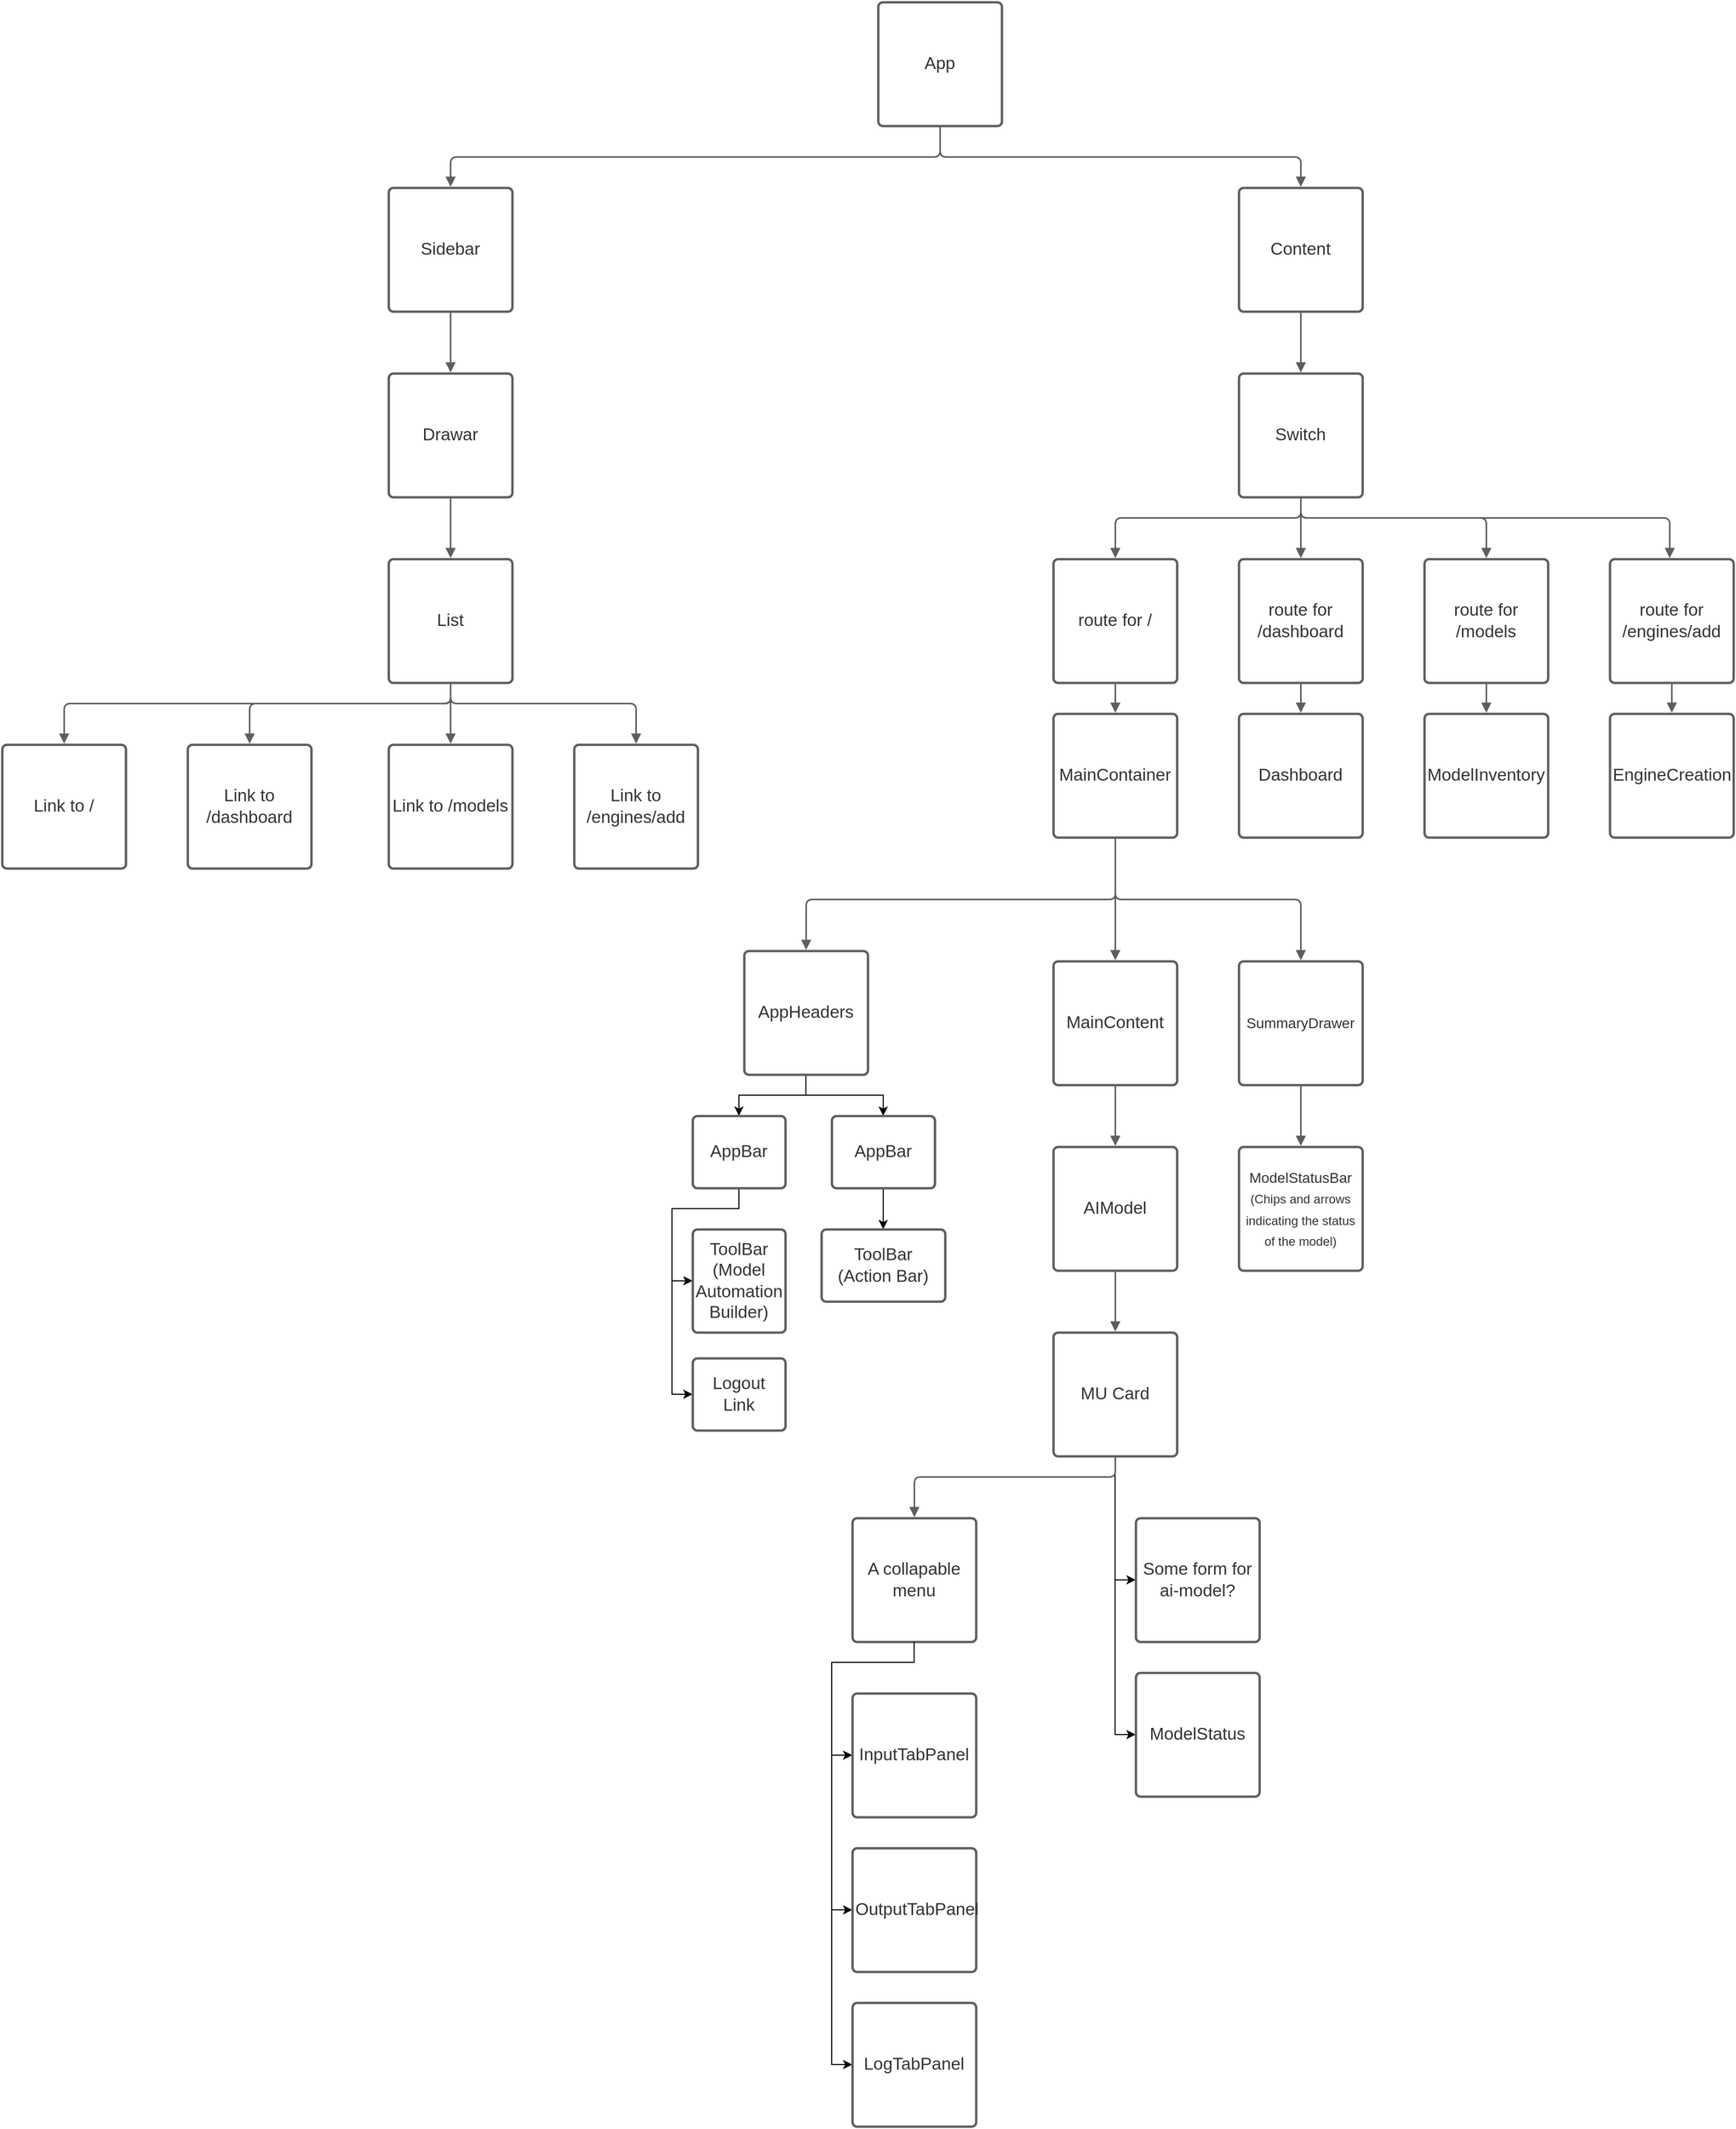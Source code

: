 <mxfile version="14.7.6" type="github">
  <diagram id="C5RBs43oDa-KdzZeNtuy" name="Page-1">
    <mxGraphModel dx="1773" dy="2547" grid="1" gridSize="10" guides="1" tooltips="1" connect="1" arrows="1" fold="1" page="1" pageScale="1" pageWidth="827" pageHeight="1169" math="0" shadow="0">
      <root>
        <mxCell id="WIyWlLk6GJQsqaUBKTNV-0" />
        <mxCell id="WIyWlLk6GJQsqaUBKTNV-1" parent="WIyWlLk6GJQsqaUBKTNV-0" />
        <UserObject label="App" lucidchartObjectId="P4iKtCrL6bCH" id="8AstJSf98l-Lvg0xz_Tk-3">
          <mxCell style="html=1;overflow=block;blockSpacing=1;whiteSpace=wrap;;whiteSpace=wrap;fontSize=16.7;fontColor=#333333;spacing=3.8;strokeColor=#5e5e5e;strokeOpacity=100;rounded=1;absoluteArcSize=1;arcSize=9;strokeWidth=2.3;" vertex="1" parent="WIyWlLk6GJQsqaUBKTNV-1">
            <mxGeometry x="130" width="120" height="120" as="geometry" />
          </mxCell>
        </UserObject>
        <UserObject label="Sidebar" lucidchartObjectId="b6iKCYX1HPZY" id="8AstJSf98l-Lvg0xz_Tk-4">
          <mxCell style="html=1;overflow=block;blockSpacing=1;whiteSpace=wrap;;whiteSpace=wrap;fontSize=16.7;fontColor=#333333;spacing=3.8;strokeColor=#5e5e5e;strokeOpacity=100;rounded=1;absoluteArcSize=1;arcSize=9;strokeWidth=2.3;" vertex="1" parent="WIyWlLk6GJQsqaUBKTNV-1">
            <mxGeometry x="-345" y="180" width="120" height="120" as="geometry" />
          </mxCell>
        </UserObject>
        <UserObject label="Content" lucidchartObjectId="t6iKX.YAbjIy" id="8AstJSf98l-Lvg0xz_Tk-5">
          <mxCell style="html=1;overflow=block;blockSpacing=1;whiteSpace=wrap;;whiteSpace=wrap;fontSize=16.7;fontColor=#333333;spacing=3.8;strokeColor=#5e5e5e;strokeOpacity=100;rounded=1;absoluteArcSize=1;arcSize=9;strokeWidth=2.3;" vertex="1" parent="WIyWlLk6GJQsqaUBKTNV-1">
            <mxGeometry x="480" y="180" width="120" height="120" as="geometry" />
          </mxCell>
        </UserObject>
        <UserObject label="Switch" lucidchartObjectId="A6iKLT1zX.qZ" id="8AstJSf98l-Lvg0xz_Tk-6">
          <mxCell style="html=1;overflow=block;blockSpacing=1;whiteSpace=wrap;;whiteSpace=wrap;fontSize=16.7;fontColor=#333333;spacing=3.8;strokeColor=#5e5e5e;strokeOpacity=100;rounded=1;absoluteArcSize=1;arcSize=9;strokeWidth=2.3;" vertex="1" parent="WIyWlLk6GJQsqaUBKTNV-1">
            <mxGeometry x="480" y="360" width="120" height="120" as="geometry" />
          </mxCell>
        </UserObject>
        <UserObject label="route for /" lucidchartObjectId="_6iKw6057EkP" id="8AstJSf98l-Lvg0xz_Tk-7">
          <mxCell style="html=1;overflow=block;blockSpacing=1;whiteSpace=wrap;;whiteSpace=wrap;fontSize=16.7;fontColor=#333333;spacing=3.8;strokeColor=#5e5e5e;strokeOpacity=100;rounded=1;absoluteArcSize=1;arcSize=9;strokeWidth=2.3;" vertex="1" parent="WIyWlLk6GJQsqaUBKTNV-1">
            <mxGeometry x="300" y="540" width="120" height="120" as="geometry" />
          </mxCell>
        </UserObject>
        <UserObject label="route for /dashboard" lucidchartObjectId="u7iKh~VntWBn" id="8AstJSf98l-Lvg0xz_Tk-8">
          <mxCell style="html=1;overflow=block;blockSpacing=1;whiteSpace=wrap;;whiteSpace=wrap;fontSize=16.7;fontColor=#333333;spacing=3.8;strokeColor=#5e5e5e;strokeOpacity=100;rounded=1;absoluteArcSize=1;arcSize=9;strokeWidth=2.3;" vertex="1" parent="WIyWlLk6GJQsqaUBKTNV-1">
            <mxGeometry x="480" y="540" width="120" height="120" as="geometry" />
          </mxCell>
        </UserObject>
        <UserObject label="route for /models" lucidchartObjectId="F7iKGO5JM64S" id="8AstJSf98l-Lvg0xz_Tk-9">
          <mxCell style="html=1;overflow=block;blockSpacing=1;whiteSpace=wrap;;whiteSpace=wrap;fontSize=16.7;fontColor=#333333;spacing=3.8;strokeColor=#5e5e5e;strokeOpacity=100;rounded=1;absoluteArcSize=1;arcSize=9;strokeWidth=2.3;" vertex="1" parent="WIyWlLk6GJQsqaUBKTNV-1">
            <mxGeometry x="660" y="540" width="120" height="120" as="geometry" />
          </mxCell>
        </UserObject>
        <UserObject label="route for /engines/add" lucidchartObjectId="N7iK7jPySz3s" id="8AstJSf98l-Lvg0xz_Tk-10">
          <mxCell style="html=1;overflow=block;blockSpacing=1;whiteSpace=wrap;;whiteSpace=wrap;fontSize=16.7;fontColor=#333333;spacing=3.8;strokeColor=#5e5e5e;strokeOpacity=100;rounded=1;absoluteArcSize=1;arcSize=9;strokeWidth=2.3;" vertex="1" parent="WIyWlLk6GJQsqaUBKTNV-1">
            <mxGeometry x="840" y="540" width="120" height="120" as="geometry" />
          </mxCell>
        </UserObject>
        <UserObject label="" lucidchartObjectId="M8iK25Y7~PDZ" id="8AstJSf98l-Lvg0xz_Tk-11">
          <mxCell style="html=1;jettySize=18;whiteSpace=wrap;fontSize=13;strokeColor=#5E5E5E;strokeWidth=1.5;rounded=1;arcSize=12;edgeStyle=orthogonalEdgeStyle;startArrow=none;;endArrow=block;endFill=1;;exitX=0.5;exitY=1;entryX=0.5;entryY=-0.009;entryPerimeter=0;exitDx=0;exitDy=0;" edge="1" parent="WIyWlLk6GJQsqaUBKTNV-1" source="8AstJSf98l-Lvg0xz_Tk-3" target="8AstJSf98l-Lvg0xz_Tk-4">
            <mxGeometry width="100" height="100" relative="1" as="geometry">
              <Array as="points">
                <mxPoint x="190" y="150" />
                <mxPoint x="-285" y="150" />
              </Array>
            </mxGeometry>
          </mxCell>
        </UserObject>
        <UserObject label="" lucidchartObjectId="28iKq2KNAdra" id="8AstJSf98l-Lvg0xz_Tk-12">
          <mxCell style="html=1;jettySize=18;whiteSpace=wrap;fontSize=13;strokeColor=#5E5E5E;strokeWidth=1.5;rounded=1;arcSize=12;edgeStyle=orthogonalEdgeStyle;startArrow=none;;endArrow=block;endFill=1;;exitX=0.5;exitY=1;entryX=0.5;entryY=-0.009;entryPerimeter=0;exitDx=0;exitDy=0;" edge="1" parent="WIyWlLk6GJQsqaUBKTNV-1" source="8AstJSf98l-Lvg0xz_Tk-3" target="8AstJSf98l-Lvg0xz_Tk-5">
            <mxGeometry width="100" height="100" relative="1" as="geometry">
              <Array as="points" />
            </mxGeometry>
          </mxCell>
        </UserObject>
        <UserObject label="" lucidchartObjectId=".8iKRRSslSYE" id="8AstJSf98l-Lvg0xz_Tk-13">
          <mxCell style="html=1;jettySize=18;whiteSpace=wrap;fontSize=13;strokeColor=#5E5E5E;strokeWidth=1.5;rounded=1;arcSize=12;edgeStyle=orthogonalEdgeStyle;startArrow=none;;endArrow=block;endFill=1;;exitX=0.5;exitY=1.009;exitPerimeter=0;entryX=0.5;entryY=-0.009;entryPerimeter=0;" edge="1" parent="WIyWlLk6GJQsqaUBKTNV-1" source="8AstJSf98l-Lvg0xz_Tk-5" target="8AstJSf98l-Lvg0xz_Tk-6">
            <mxGeometry width="100" height="100" relative="1" as="geometry">
              <Array as="points" />
            </mxGeometry>
          </mxCell>
        </UserObject>
        <UserObject label="Dashboard" lucidchartObjectId="T-iKZKZt1rnX" id="8AstJSf98l-Lvg0xz_Tk-14">
          <mxCell style="html=1;overflow=block;blockSpacing=1;whiteSpace=wrap;;whiteSpace=wrap;fontSize=16.7;fontColor=#333333;spacing=3.8;strokeColor=#5e5e5e;strokeOpacity=100;rounded=1;absoluteArcSize=1;arcSize=9;strokeWidth=2.3;" vertex="1" parent="WIyWlLk6GJQsqaUBKTNV-1">
            <mxGeometry x="480" y="690" width="120" height="120" as="geometry" />
          </mxCell>
        </UserObject>
        <UserObject label="ModelInventory" lucidchartObjectId="2-iK1I2Ib0.Q" id="8AstJSf98l-Lvg0xz_Tk-15">
          <mxCell style="html=1;overflow=block;blockSpacing=1;whiteSpace=wrap;;whiteSpace=wrap;fontSize=16.7;fontColor=#333333;spacing=3.8;strokeColor=#5e5e5e;strokeOpacity=100;rounded=1;absoluteArcSize=1;arcSize=9;strokeWidth=2.3;" vertex="1" parent="WIyWlLk6GJQsqaUBKTNV-1">
            <mxGeometry x="660" y="690" width="120" height="120" as="geometry" />
          </mxCell>
        </UserObject>
        <UserObject label="EngineCreation" lucidchartObjectId="c_iKvLzSPVDt" id="8AstJSf98l-Lvg0xz_Tk-16">
          <mxCell style="html=1;overflow=block;blockSpacing=1;whiteSpace=wrap;;whiteSpace=wrap;fontSize=16.7;fontColor=#333333;spacing=3.8;strokeColor=#5e5e5e;strokeOpacity=100;rounded=1;absoluteArcSize=1;arcSize=9;strokeWidth=2.3;" vertex="1" parent="WIyWlLk6GJQsqaUBKTNV-1">
            <mxGeometry x="840" y="690" width="120" height="120" as="geometry" />
          </mxCell>
        </UserObject>
        <UserObject label="MainContainer" lucidchartObjectId="w_iKzQ0JbErO" id="8AstJSf98l-Lvg0xz_Tk-17">
          <mxCell style="html=1;overflow=block;blockSpacing=1;whiteSpace=wrap;;whiteSpace=wrap;fontSize=16.7;fontColor=#333333;spacing=3.8;strokeColor=#5e5e5e;strokeOpacity=100;rounded=1;absoluteArcSize=1;arcSize=9;strokeWidth=2.3;" vertex="1" parent="WIyWlLk6GJQsqaUBKTNV-1">
            <mxGeometry x="300" y="690" width="120" height="120" as="geometry" />
          </mxCell>
        </UserObject>
        <mxCell id="8AstJSf98l-Lvg0xz_Tk-80" style="edgeStyle=orthogonalEdgeStyle;rounded=0;orthogonalLoop=1;jettySize=auto;html=1;exitX=0.5;exitY=1;exitDx=0;exitDy=0;entryX=0.5;entryY=0;entryDx=0;entryDy=0;" edge="1" parent="WIyWlLk6GJQsqaUBKTNV-1" source="8AstJSf98l-Lvg0xz_Tk-18" target="8AstJSf98l-Lvg0xz_Tk-76">
          <mxGeometry relative="1" as="geometry" />
        </mxCell>
        <mxCell id="8AstJSf98l-Lvg0xz_Tk-81" style="edgeStyle=orthogonalEdgeStyle;rounded=0;orthogonalLoop=1;jettySize=auto;html=1;exitX=0.5;exitY=1;exitDx=0;exitDy=0;entryX=0.5;entryY=0;entryDx=0;entryDy=0;" edge="1" parent="WIyWlLk6GJQsqaUBKTNV-1" source="8AstJSf98l-Lvg0xz_Tk-18" target="8AstJSf98l-Lvg0xz_Tk-75">
          <mxGeometry relative="1" as="geometry" />
        </mxCell>
        <UserObject label="AppHeaders" lucidchartObjectId="U_iK9dlBgDCE" id="8AstJSf98l-Lvg0xz_Tk-18">
          <mxCell style="html=1;overflow=block;blockSpacing=1;whiteSpace=wrap;;whiteSpace=wrap;fontSize=16.7;fontColor=#333333;spacing=3.8;strokeColor=#5e5e5e;strokeOpacity=100;rounded=1;absoluteArcSize=1;arcSize=9;strokeWidth=2.3;" vertex="1" parent="WIyWlLk6GJQsqaUBKTNV-1">
            <mxGeometry y="920" width="120" height="120" as="geometry" />
          </mxCell>
        </UserObject>
        <UserObject label="MainContent" lucidchartObjectId="2_iK~HTaCvcB" id="8AstJSf98l-Lvg0xz_Tk-19">
          <mxCell style="html=1;overflow=block;blockSpacing=1;whiteSpace=wrap;;whiteSpace=wrap;fontSize=16.7;fontColor=#333333;spacing=3.8;strokeColor=#5e5e5e;strokeOpacity=100;rounded=1;absoluteArcSize=1;arcSize=9;strokeWidth=2.3;" vertex="1" parent="WIyWlLk6GJQsqaUBKTNV-1">
            <mxGeometry x="300" y="930" width="120" height="120" as="geometry" />
          </mxCell>
        </UserObject>
        <UserObject label="&lt;font style=&quot;font-size: 14px&quot;&gt;SummaryDrawer&lt;/font&gt;" lucidchartObjectId="n.iK3hznQZag" id="8AstJSf98l-Lvg0xz_Tk-20">
          <mxCell style="html=1;overflow=block;blockSpacing=1;whiteSpace=wrap;;whiteSpace=wrap;fontSize=16.7;fontColor=#333333;spacing=3.8;strokeColor=#5e5e5e;strokeOpacity=100;rounded=1;absoluteArcSize=1;arcSize=9;strokeWidth=2.3;" vertex="1" parent="WIyWlLk6GJQsqaUBKTNV-1">
            <mxGeometry x="480" y="930" width="120" height="120" as="geometry" />
          </mxCell>
        </UserObject>
        <UserObject label="AIModel" lucidchartObjectId="A.iKT3TbnFxx" id="8AstJSf98l-Lvg0xz_Tk-21">
          <mxCell style="html=1;overflow=block;blockSpacing=1;whiteSpace=wrap;;whiteSpace=wrap;fontSize=16.7;fontColor=#333333;spacing=3.8;strokeColor=#5e5e5e;strokeOpacity=100;rounded=1;absoluteArcSize=1;arcSize=9;strokeWidth=2.3;" vertex="1" parent="WIyWlLk6GJQsqaUBKTNV-1">
            <mxGeometry x="300" y="1110" width="120" height="120" as="geometry" />
          </mxCell>
        </UserObject>
        <UserObject label="" lucidchartObjectId="2~iK2ktAEcvm" id="8AstJSf98l-Lvg0xz_Tk-22">
          <mxCell style="html=1;jettySize=18;whiteSpace=wrap;fontSize=13;strokeColor=#5E5E5E;strokeWidth=1.5;rounded=1;arcSize=12;edgeStyle=orthogonalEdgeStyle;startArrow=none;;endArrow=block;endFill=1;;exitX=0.5;exitY=1.009;exitPerimeter=0;entryX=0.5;entryY=-0.009;entryPerimeter=0;" edge="1" parent="WIyWlLk6GJQsqaUBKTNV-1" source="8AstJSf98l-Lvg0xz_Tk-7" target="8AstJSf98l-Lvg0xz_Tk-17">
            <mxGeometry width="100" height="100" relative="1" as="geometry">
              <Array as="points" />
            </mxGeometry>
          </mxCell>
        </UserObject>
        <UserObject label="" lucidchartObjectId="bajKw8tcFOCI" id="8AstJSf98l-Lvg0xz_Tk-23">
          <mxCell style="html=1;jettySize=18;whiteSpace=wrap;fontSize=13;strokeColor=#5E5E5E;strokeWidth=1.5;rounded=1;arcSize=12;edgeStyle=orthogonalEdgeStyle;startArrow=none;;endArrow=block;endFill=1;;exitX=0.5;exitY=1.009;exitPerimeter=0;entryX=0.5;entryY=-0.009;entryPerimeter=0;" edge="1" parent="WIyWlLk6GJQsqaUBKTNV-1" source="8AstJSf98l-Lvg0xz_Tk-8" target="8AstJSf98l-Lvg0xz_Tk-14">
            <mxGeometry width="100" height="100" relative="1" as="geometry">
              <Array as="points" />
            </mxGeometry>
          </mxCell>
        </UserObject>
        <UserObject label="" lucidchartObjectId="fajKsfwL1tmT" id="8AstJSf98l-Lvg0xz_Tk-24">
          <mxCell style="html=1;jettySize=18;whiteSpace=wrap;fontSize=13;strokeColor=#5E5E5E;strokeWidth=1.5;rounded=1;arcSize=12;edgeStyle=orthogonalEdgeStyle;startArrow=none;;endArrow=block;endFill=1;;exitX=0.5;exitY=1.009;exitPerimeter=0;entryX=0.5;entryY=-0.009;entryPerimeter=0;" edge="1" parent="WIyWlLk6GJQsqaUBKTNV-1" source="8AstJSf98l-Lvg0xz_Tk-9" target="8AstJSf98l-Lvg0xz_Tk-15">
            <mxGeometry width="100" height="100" relative="1" as="geometry">
              <Array as="points" />
            </mxGeometry>
          </mxCell>
        </UserObject>
        <UserObject label="" lucidchartObjectId="iajKlyZMqhjq" id="8AstJSf98l-Lvg0xz_Tk-25">
          <mxCell style="html=1;jettySize=18;whiteSpace=wrap;fontSize=13;strokeColor=#5E5E5E;strokeWidth=1.5;rounded=1;arcSize=12;edgeStyle=orthogonalEdgeStyle;startArrow=none;;endArrow=block;endFill=1;;exitX=0.5;exitY=1.009;exitPerimeter=0;entryX=0.5;entryY=-0.009;entryPerimeter=0;" edge="1" parent="WIyWlLk6GJQsqaUBKTNV-1" source="8AstJSf98l-Lvg0xz_Tk-10" target="8AstJSf98l-Lvg0xz_Tk-16">
            <mxGeometry width="100" height="100" relative="1" as="geometry">
              <Array as="points" />
            </mxGeometry>
          </mxCell>
        </UserObject>
        <UserObject label="" lucidchartObjectId="lajK912zlRjn" id="8AstJSf98l-Lvg0xz_Tk-26">
          <mxCell style="html=1;jettySize=18;whiteSpace=wrap;fontSize=13;strokeColor=#5E5E5E;strokeWidth=1.5;rounded=1;arcSize=12;edgeStyle=orthogonalEdgeStyle;startArrow=none;;endArrow=block;endFill=1;;exitX=0.5;exitY=1.009;exitPerimeter=0;entryX=0.5;entryY=-0.009;entryPerimeter=0;" edge="1" parent="WIyWlLk6GJQsqaUBKTNV-1" source="8AstJSf98l-Lvg0xz_Tk-17" target="8AstJSf98l-Lvg0xz_Tk-19">
            <mxGeometry width="100" height="100" relative="1" as="geometry">
              <Array as="points" />
            </mxGeometry>
          </mxCell>
        </UserObject>
        <UserObject label="" lucidchartObjectId="JajKgJXxDYyV" id="8AstJSf98l-Lvg0xz_Tk-27">
          <mxCell style="html=1;jettySize=18;whiteSpace=wrap;fontSize=13;strokeColor=#5E5E5E;strokeWidth=1.5;rounded=1;arcSize=12;edgeStyle=orthogonalEdgeStyle;startArrow=none;;endArrow=block;endFill=1;;exitX=0.5;exitY=1.009;exitPerimeter=0;entryX=0.5;entryY=-0.009;entryPerimeter=0;" edge="1" parent="WIyWlLk6GJQsqaUBKTNV-1" source="8AstJSf98l-Lvg0xz_Tk-19" target="8AstJSf98l-Lvg0xz_Tk-21">
            <mxGeometry width="100" height="100" relative="1" as="geometry">
              <Array as="points" />
            </mxGeometry>
          </mxCell>
        </UserObject>
        <UserObject label="Drawar" lucidchartObjectId="zgjKmiivd9qQ" id="8AstJSf98l-Lvg0xz_Tk-28">
          <mxCell style="html=1;overflow=block;blockSpacing=1;whiteSpace=wrap;;whiteSpace=wrap;fontSize=16.7;fontColor=#333333;spacing=3.8;strokeColor=#5e5e5e;strokeOpacity=100;rounded=1;absoluteArcSize=1;arcSize=9;strokeWidth=2.3;" vertex="1" parent="WIyWlLk6GJQsqaUBKTNV-1">
            <mxGeometry x="-345" y="360" width="120" height="120" as="geometry" />
          </mxCell>
        </UserObject>
        <UserObject label="List" lucidchartObjectId="LgjK2dEayM-N" id="8AstJSf98l-Lvg0xz_Tk-29">
          <mxCell style="html=1;overflow=block;blockSpacing=1;whiteSpace=wrap;;whiteSpace=wrap;fontSize=16.7;fontColor=#333333;spacing=3.8;strokeColor=#5e5e5e;strokeOpacity=100;rounded=1;absoluteArcSize=1;arcSize=9;strokeWidth=2.3;" vertex="1" parent="WIyWlLk6GJQsqaUBKTNV-1">
            <mxGeometry x="-345" y="540" width="120" height="120" as="geometry" />
          </mxCell>
        </UserObject>
        <UserObject label="Link to /" lucidchartObjectId="fhjKzqM0a76p" id="8AstJSf98l-Lvg0xz_Tk-30">
          <mxCell style="html=1;overflow=block;blockSpacing=1;whiteSpace=wrap;;whiteSpace=wrap;fontSize=16.7;fontColor=#333333;spacing=3.8;strokeColor=#5e5e5e;strokeOpacity=100;rounded=1;absoluteArcSize=1;arcSize=9;strokeWidth=2.3;" vertex="1" parent="WIyWlLk6GJQsqaUBKTNV-1">
            <mxGeometry x="-720" y="720" width="120" height="120" as="geometry" />
          </mxCell>
        </UserObject>
        <UserObject label="Link to /dashboard" lucidchartObjectId="ohjK1rhkCEv0" id="8AstJSf98l-Lvg0xz_Tk-31">
          <mxCell style="html=1;overflow=block;blockSpacing=1;whiteSpace=wrap;;whiteSpace=wrap;fontSize=16.7;fontColor=#333333;spacing=3.8;strokeColor=#5e5e5e;strokeOpacity=100;rounded=1;absoluteArcSize=1;arcSize=9;strokeWidth=2.3;" vertex="1" parent="WIyWlLk6GJQsqaUBKTNV-1">
            <mxGeometry x="-540" y="720" width="120" height="120" as="geometry" />
          </mxCell>
        </UserObject>
        <UserObject label="Link to /models" lucidchartObjectId="whjKia39eC2x" id="8AstJSf98l-Lvg0xz_Tk-32">
          <mxCell style="html=1;overflow=block;blockSpacing=1;whiteSpace=wrap;;whiteSpace=wrap;fontSize=16.7;fontColor=#333333;spacing=3.8;strokeColor=#5e5e5e;strokeOpacity=100;rounded=1;absoluteArcSize=1;arcSize=9;strokeWidth=2.3;" vertex="1" parent="WIyWlLk6GJQsqaUBKTNV-1">
            <mxGeometry x="-345" y="720" width="120" height="120" as="geometry" />
          </mxCell>
        </UserObject>
        <UserObject label="Link to /engines/add" lucidchartObjectId="aijK4ER9wIDz" id="8AstJSf98l-Lvg0xz_Tk-33">
          <mxCell style="html=1;overflow=block;blockSpacing=1;whiteSpace=wrap;;whiteSpace=wrap;fontSize=16.7;fontColor=#333333;spacing=3.8;strokeColor=#5e5e5e;strokeOpacity=100;rounded=1;absoluteArcSize=1;arcSize=9;strokeWidth=2.3;" vertex="1" parent="WIyWlLk6GJQsqaUBKTNV-1">
            <mxGeometry x="-165" y="720" width="120" height="120" as="geometry" />
          </mxCell>
        </UserObject>
        <UserObject label="" lucidchartObjectId="skjKDVA9YfR7" id="8AstJSf98l-Lvg0xz_Tk-34">
          <mxCell style="html=1;jettySize=18;whiteSpace=wrap;fontSize=13;strokeColor=#5E5E5E;strokeWidth=1.5;rounded=1;arcSize=12;edgeStyle=orthogonalEdgeStyle;startArrow=none;;endArrow=block;endFill=1;;exitX=0.5;exitY=1.009;exitPerimeter=0;entryX=0.5;entryY=-0.009;entryPerimeter=0;" edge="1" parent="WIyWlLk6GJQsqaUBKTNV-1" source="8AstJSf98l-Lvg0xz_Tk-4" target="8AstJSf98l-Lvg0xz_Tk-28">
            <mxGeometry width="100" height="100" relative="1" as="geometry">
              <Array as="points" />
            </mxGeometry>
          </mxCell>
        </UserObject>
        <UserObject label="" lucidchartObjectId="ukjKPVBzgCuD" id="8AstJSf98l-Lvg0xz_Tk-35">
          <mxCell style="html=1;jettySize=18;whiteSpace=wrap;fontSize=13;strokeColor=#5E5E5E;strokeWidth=1.5;rounded=1;arcSize=12;edgeStyle=orthogonalEdgeStyle;startArrow=none;;endArrow=block;endFill=1;;exitX=0.5;exitY=1.009;exitPerimeter=0;entryX=0.5;entryY=-0.009;entryPerimeter=0;" edge="1" parent="WIyWlLk6GJQsqaUBKTNV-1" source="8AstJSf98l-Lvg0xz_Tk-28" target="8AstJSf98l-Lvg0xz_Tk-29">
            <mxGeometry width="100" height="100" relative="1" as="geometry">
              <Array as="points" />
            </mxGeometry>
          </mxCell>
        </UserObject>
        <UserObject label="" lucidchartObjectId="wkjKbhrVoF2e" id="8AstJSf98l-Lvg0xz_Tk-36">
          <mxCell style="html=1;jettySize=18;whiteSpace=wrap;fontSize=13;strokeColor=#5E5E5E;strokeWidth=1.5;rounded=1;arcSize=12;edgeStyle=orthogonalEdgeStyle;startArrow=none;;endArrow=block;endFill=1;;exitX=0.5;exitY=1.009;exitPerimeter=0;entryX=0.5;entryY=-0.009;entryPerimeter=0;" edge="1" parent="WIyWlLk6GJQsqaUBKTNV-1" source="8AstJSf98l-Lvg0xz_Tk-29" target="8AstJSf98l-Lvg0xz_Tk-32">
            <mxGeometry width="100" height="100" relative="1" as="geometry">
              <Array as="points" />
            </mxGeometry>
          </mxCell>
        </UserObject>
        <UserObject label="" lucidchartObjectId="CkjKcIytrpzu" id="8AstJSf98l-Lvg0xz_Tk-37">
          <mxCell style="html=1;jettySize=18;whiteSpace=wrap;fontSize=13;strokeColor=#5E5E5E;strokeWidth=1.5;rounded=1;arcSize=12;edgeStyle=orthogonalEdgeStyle;startArrow=none;;endArrow=block;endFill=1;;exitX=0.5;exitY=1.009;exitPerimeter=0;entryX=0.5;entryY=-0.009;entryPerimeter=0;" edge="1" parent="WIyWlLk6GJQsqaUBKTNV-1" source="8AstJSf98l-Lvg0xz_Tk-29" target="8AstJSf98l-Lvg0xz_Tk-30">
            <mxGeometry width="100" height="100" relative="1" as="geometry">
              <Array as="points">
                <mxPoint x="-285" y="680" />
                <mxPoint x="-660" y="680" />
              </Array>
            </mxGeometry>
          </mxCell>
        </UserObject>
        <UserObject label="" lucidchartObjectId="GkjKnER42T9k" id="8AstJSf98l-Lvg0xz_Tk-38">
          <mxCell style="html=1;jettySize=18;whiteSpace=wrap;fontSize=13;strokeColor=#5E5E5E;strokeWidth=1.5;rounded=1;arcSize=12;edgeStyle=orthogonalEdgeStyle;startArrow=none;;endArrow=block;endFill=1;;exitX=0.5;exitY=1.009;exitPerimeter=0;entryX=0.5;entryY=-0.009;entryPerimeter=0;" edge="1" parent="WIyWlLk6GJQsqaUBKTNV-1" source="8AstJSf98l-Lvg0xz_Tk-29" target="8AstJSf98l-Lvg0xz_Tk-31">
            <mxGeometry width="100" height="100" relative="1" as="geometry">
              <Array as="points">
                <mxPoint x="-285" y="680" />
                <mxPoint x="-480" y="680" />
              </Array>
            </mxGeometry>
          </mxCell>
        </UserObject>
        <UserObject label="" lucidchartObjectId="JkjK~jBexR0d" id="8AstJSf98l-Lvg0xz_Tk-39">
          <mxCell style="html=1;jettySize=18;whiteSpace=wrap;fontSize=13;strokeColor=#5E5E5E;strokeWidth=1.5;rounded=1;arcSize=12;edgeStyle=orthogonalEdgeStyle;startArrow=none;;endArrow=block;endFill=1;;exitX=0.5;exitY=1.009;exitPerimeter=0;entryX=0.5;entryY=-0.009;entryPerimeter=0;" edge="1" parent="WIyWlLk6GJQsqaUBKTNV-1" source="8AstJSf98l-Lvg0xz_Tk-29" target="8AstJSf98l-Lvg0xz_Tk-33">
            <mxGeometry width="100" height="100" relative="1" as="geometry">
              <Array as="points">
                <mxPoint x="-285" y="680" />
                <mxPoint x="-105" y="680" />
              </Array>
            </mxGeometry>
          </mxCell>
        </UserObject>
        <UserObject label="" lucidchartObjectId="2kjKN4M3iTJL" id="8AstJSf98l-Lvg0xz_Tk-40">
          <mxCell style="html=1;jettySize=18;whiteSpace=wrap;fontSize=13;strokeColor=#5E5E5E;strokeWidth=1.5;rounded=1;arcSize=12;edgeStyle=orthogonalEdgeStyle;startArrow=none;;endArrow=block;endFill=1;;exitX=0.5;exitY=1.009;exitPerimeter=0;entryX=0.5;entryY=-0.009;entryPerimeter=0;" edge="1" parent="WIyWlLk6GJQsqaUBKTNV-1" source="8AstJSf98l-Lvg0xz_Tk-17" target="8AstJSf98l-Lvg0xz_Tk-18">
            <mxGeometry width="100" height="100" relative="1" as="geometry">
              <Array as="points">
                <mxPoint x="360" y="870" />
                <mxPoint x="60" y="870" />
              </Array>
            </mxGeometry>
          </mxCell>
        </UserObject>
        <UserObject label="" lucidchartObjectId="5kjKIc74k2U1" id="8AstJSf98l-Lvg0xz_Tk-41">
          <mxCell style="html=1;jettySize=18;whiteSpace=wrap;fontSize=13;strokeColor=#5E5E5E;strokeWidth=1.5;rounded=1;arcSize=12;edgeStyle=orthogonalEdgeStyle;startArrow=none;;endArrow=block;endFill=1;;exitX=0.5;exitY=1.009;exitPerimeter=0;entryX=0.5;entryY=-0.009;entryPerimeter=0;" edge="1" parent="WIyWlLk6GJQsqaUBKTNV-1" source="8AstJSf98l-Lvg0xz_Tk-17" target="8AstJSf98l-Lvg0xz_Tk-20">
            <mxGeometry width="100" height="100" relative="1" as="geometry">
              <Array as="points">
                <mxPoint x="360" y="870" />
                <mxPoint x="540" y="870" />
              </Array>
            </mxGeometry>
          </mxCell>
        </UserObject>
        <UserObject label="" lucidchartObjectId="aljKfhCzquHD" id="8AstJSf98l-Lvg0xz_Tk-42">
          <mxCell style="html=1;jettySize=18;whiteSpace=wrap;fontSize=13;strokeColor=#5E5E5E;strokeWidth=1.5;rounded=1;arcSize=12;edgeStyle=orthogonalEdgeStyle;startArrow=none;;endArrow=block;endFill=1;;exitX=0.5;exitY=1.009;exitPerimeter=0;entryX=0.5;entryY=-0.009;entryPerimeter=0;" edge="1" parent="WIyWlLk6GJQsqaUBKTNV-1" source="8AstJSf98l-Lvg0xz_Tk-6" target="8AstJSf98l-Lvg0xz_Tk-8">
            <mxGeometry width="100" height="100" relative="1" as="geometry">
              <Array as="points" />
            </mxGeometry>
          </mxCell>
        </UserObject>
        <UserObject label="" lucidchartObjectId="dljKJanIqa3N" id="8AstJSf98l-Lvg0xz_Tk-43">
          <mxCell style="html=1;jettySize=18;whiteSpace=wrap;fontSize=13;strokeColor=#5E5E5E;strokeWidth=1.5;rounded=1;arcSize=12;edgeStyle=orthogonalEdgeStyle;startArrow=none;;endArrow=block;endFill=1;;exitX=0.5;exitY=1.009;exitPerimeter=0;entryX=0.5;entryY=-0.009;entryPerimeter=0;" edge="1" parent="WIyWlLk6GJQsqaUBKTNV-1" source="8AstJSf98l-Lvg0xz_Tk-6" target="8AstJSf98l-Lvg0xz_Tk-7">
            <mxGeometry width="100" height="100" relative="1" as="geometry">
              <Array as="points">
                <mxPoint x="540" y="500" />
                <mxPoint x="360" y="500" />
              </Array>
            </mxGeometry>
          </mxCell>
        </UserObject>
        <UserObject label="" lucidchartObjectId="gljKhnN9u7UW" id="8AstJSf98l-Lvg0xz_Tk-44">
          <mxCell style="html=1;jettySize=18;whiteSpace=wrap;fontSize=13;strokeColor=#5E5E5E;strokeWidth=1.5;rounded=1;arcSize=12;edgeStyle=orthogonalEdgeStyle;startArrow=none;;endArrow=block;endFill=1;;exitX=0.5;exitY=1.009;exitPerimeter=0;entryX=0.5;entryY=-0.009;entryPerimeter=0;" edge="1" parent="WIyWlLk6GJQsqaUBKTNV-1" source="8AstJSf98l-Lvg0xz_Tk-6" target="8AstJSf98l-Lvg0xz_Tk-9">
            <mxGeometry width="100" height="100" relative="1" as="geometry">
              <Array as="points">
                <mxPoint x="540" y="500" />
                <mxPoint x="720" y="500" />
              </Array>
            </mxGeometry>
          </mxCell>
        </UserObject>
        <UserObject label="" lucidchartObjectId="jljKriB88AJa" id="8AstJSf98l-Lvg0xz_Tk-45">
          <mxCell style="html=1;jettySize=18;whiteSpace=wrap;fontSize=13;strokeColor=#5E5E5E;strokeWidth=1.5;rounded=1;arcSize=12;edgeStyle=orthogonalEdgeStyle;startArrow=none;;endArrow=block;endFill=1;;exitX=0.5;exitY=1.009;exitPerimeter=0;entryX=0.483;entryY=-0.009;entryPerimeter=0;" edge="1" parent="WIyWlLk6GJQsqaUBKTNV-1" source="8AstJSf98l-Lvg0xz_Tk-6" target="8AstJSf98l-Lvg0xz_Tk-10">
            <mxGeometry width="100" height="100" relative="1" as="geometry">
              <Array as="points">
                <mxPoint x="540" y="500" />
                <mxPoint x="898" y="500" />
              </Array>
            </mxGeometry>
          </mxCell>
        </UserObject>
        <UserObject label="&lt;font&gt;&lt;font style=&quot;font-size: 14px&quot;&gt;ModelStatusBar&lt;/font&gt;&lt;br&gt;&lt;span style=&quot;font-size: 12px&quot;&gt;(Chips and arrows indicating the status of the model)&lt;/span&gt;&lt;/font&gt;" lucidchartObjectId="AojKtqyTWkaJ" id="8AstJSf98l-Lvg0xz_Tk-46">
          <mxCell style="html=1;overflow=block;blockSpacing=1;whiteSpace=wrap;;whiteSpace=wrap;fontSize=16.7;fontColor=#333333;spacing=3.8;strokeColor=#5e5e5e;strokeOpacity=100;rounded=1;absoluteArcSize=1;arcSize=9;strokeWidth=2.3;" vertex="1" parent="WIyWlLk6GJQsqaUBKTNV-1">
            <mxGeometry x="480" y="1110" width="120" height="120" as="geometry" />
          </mxCell>
        </UserObject>
        <UserObject label="" lucidchartObjectId="fpjKNvCy4FkU" id="8AstJSf98l-Lvg0xz_Tk-47">
          <mxCell style="html=1;jettySize=18;whiteSpace=wrap;fontSize=13;strokeColor=#5E5E5E;strokeWidth=1.5;rounded=1;arcSize=12;edgeStyle=orthogonalEdgeStyle;startArrow=none;;endArrow=block;endFill=1;;exitX=0.5;exitY=1.009;exitPerimeter=0;entryX=0.5;entryY=-0.009;entryPerimeter=0;" edge="1" parent="WIyWlLk6GJQsqaUBKTNV-1" source="8AstJSf98l-Lvg0xz_Tk-20" target="8AstJSf98l-Lvg0xz_Tk-46">
            <mxGeometry width="100" height="100" relative="1" as="geometry">
              <Array as="points" />
            </mxGeometry>
          </mxCell>
        </UserObject>
        <mxCell id="8AstJSf98l-Lvg0xz_Tk-67" style="edgeStyle=orthogonalEdgeStyle;rounded=0;orthogonalLoop=1;jettySize=auto;html=1;exitX=0.5;exitY=1;exitDx=0;exitDy=0;entryX=0;entryY=0.5;entryDx=0;entryDy=0;" edge="1" parent="WIyWlLk6GJQsqaUBKTNV-1" source="8AstJSf98l-Lvg0xz_Tk-48" target="8AstJSf98l-Lvg0xz_Tk-49">
          <mxGeometry relative="1" as="geometry" />
        </mxCell>
        <mxCell id="8AstJSf98l-Lvg0xz_Tk-68" style="edgeStyle=orthogonalEdgeStyle;rounded=0;orthogonalLoop=1;jettySize=auto;html=1;exitX=0.5;exitY=1;exitDx=0;exitDy=0;entryX=0;entryY=0.5;entryDx=0;entryDy=0;" edge="1" parent="WIyWlLk6GJQsqaUBKTNV-1" source="8AstJSf98l-Lvg0xz_Tk-48" target="8AstJSf98l-Lvg0xz_Tk-54">
          <mxGeometry relative="1" as="geometry" />
        </mxCell>
        <UserObject label="MU Card" lucidchartObjectId="KDjKPpFvZ4T7" id="8AstJSf98l-Lvg0xz_Tk-48">
          <mxCell style="html=1;overflow=block;blockSpacing=1;whiteSpace=wrap;;whiteSpace=wrap;fontSize=16.7;fontColor=#333333;spacing=3.8;strokeColor=#5e5e5e;strokeOpacity=100;rounded=1;absoluteArcSize=1;arcSize=9;strokeWidth=2.3;" vertex="1" parent="WIyWlLk6GJQsqaUBKTNV-1">
            <mxGeometry x="300" y="1290" width="120" height="120" as="geometry" />
          </mxCell>
        </UserObject>
        <UserObject label="Some form for ai-model?" lucidchartObjectId="2DjKpaTZ7dWz" id="8AstJSf98l-Lvg0xz_Tk-49">
          <mxCell style="html=1;overflow=block;blockSpacing=1;whiteSpace=wrap;;whiteSpace=wrap;fontSize=16.7;fontColor=#333333;spacing=3.8;strokeColor=#5e5e5e;strokeOpacity=100;rounded=1;absoluteArcSize=1;arcSize=9;strokeWidth=2.3;" vertex="1" parent="WIyWlLk6GJQsqaUBKTNV-1">
            <mxGeometry x="380" y="1470" width="120" height="120" as="geometry" />
          </mxCell>
        </UserObject>
        <mxCell id="8AstJSf98l-Lvg0xz_Tk-71" style="edgeStyle=orthogonalEdgeStyle;rounded=0;orthogonalLoop=1;jettySize=auto;html=1;exitX=0.5;exitY=1;exitDx=0;exitDy=0;entryX=0;entryY=0.5;entryDx=0;entryDy=0;" edge="1" parent="WIyWlLk6GJQsqaUBKTNV-1" source="8AstJSf98l-Lvg0xz_Tk-50" target="8AstJSf98l-Lvg0xz_Tk-56">
          <mxGeometry relative="1" as="geometry">
            <Array as="points">
              <mxPoint x="165" y="1610" />
              <mxPoint x="85" y="1610" />
              <mxPoint x="85" y="1700" />
            </Array>
          </mxGeometry>
        </mxCell>
        <mxCell id="8AstJSf98l-Lvg0xz_Tk-72" style="edgeStyle=orthogonalEdgeStyle;rounded=0;orthogonalLoop=1;jettySize=auto;html=1;exitX=0.5;exitY=1;exitDx=0;exitDy=0;entryX=0;entryY=0.5;entryDx=0;entryDy=0;" edge="1" parent="WIyWlLk6GJQsqaUBKTNV-1" source="8AstJSf98l-Lvg0xz_Tk-50" target="8AstJSf98l-Lvg0xz_Tk-57">
          <mxGeometry relative="1" as="geometry">
            <Array as="points">
              <mxPoint x="165" y="1610" />
              <mxPoint x="85" y="1610" />
              <mxPoint x="85" y="1850" />
            </Array>
          </mxGeometry>
        </mxCell>
        <UserObject label="A collapable menu" lucidchartObjectId="aHjKhUTEEVGE" id="8AstJSf98l-Lvg0xz_Tk-50">
          <mxCell style="html=1;overflow=block;blockSpacing=1;whiteSpace=wrap;;whiteSpace=wrap;fontSize=16.7;fontColor=#333333;spacing=3.8;strokeColor=#5e5e5e;strokeOpacity=100;rounded=1;absoluteArcSize=1;arcSize=9;strokeWidth=2.3;" vertex="1" parent="WIyWlLk6GJQsqaUBKTNV-1">
            <mxGeometry x="105" y="1470" width="120" height="120" as="geometry" />
          </mxCell>
        </UserObject>
        <UserObject label="" lucidchartObjectId="OJjKtJiwsl6u" id="8AstJSf98l-Lvg0xz_Tk-51">
          <mxCell style="html=1;jettySize=18;whiteSpace=wrap;fontSize=13;strokeColor=#5E5E5E;strokeWidth=1.5;rounded=1;arcSize=12;edgeStyle=orthogonalEdgeStyle;startArrow=none;;endArrow=block;endFill=1;;exitX=0.5;exitY=1.009;exitPerimeter=0;entryX=0.5;entryY=-0.009;entryPerimeter=0;" edge="1" parent="WIyWlLk6GJQsqaUBKTNV-1" source="8AstJSf98l-Lvg0xz_Tk-21" target="8AstJSf98l-Lvg0xz_Tk-48">
            <mxGeometry width="100" height="100" relative="1" as="geometry">
              <Array as="points" />
            </mxGeometry>
          </mxCell>
        </UserObject>
        <UserObject label="" lucidchartObjectId="WJjKLN4DPX~v" id="8AstJSf98l-Lvg0xz_Tk-53">
          <mxCell style="html=1;jettySize=18;whiteSpace=wrap;fontSize=13;strokeColor=#5E5E5E;strokeWidth=1.5;rounded=1;arcSize=12;edgeStyle=orthogonalEdgeStyle;startArrow=none;;endArrow=block;endFill=1;;exitX=0.5;exitY=1.009;exitPerimeter=0;entryX=0.5;entryY=-0.009;entryPerimeter=0;" edge="1" parent="WIyWlLk6GJQsqaUBKTNV-1" source="8AstJSf98l-Lvg0xz_Tk-48" target="8AstJSf98l-Lvg0xz_Tk-50">
            <mxGeometry width="100" height="100" relative="1" as="geometry">
              <Array as="points">
                <mxPoint x="360" y="1430" />
                <mxPoint x="165" y="1430" />
              </Array>
            </mxGeometry>
          </mxCell>
        </UserObject>
        <UserObject label="ModelStatus" lucidchartObjectId="mLjK0OowPZHJ" id="8AstJSf98l-Lvg0xz_Tk-54">
          <mxCell style="html=1;overflow=block;blockSpacing=1;whiteSpace=wrap;;whiteSpace=wrap;fontSize=16.7;fontColor=#333333;spacing=3.8;strokeColor=#5e5e5e;strokeOpacity=100;rounded=1;absoluteArcSize=1;arcSize=9;strokeWidth=2.3;" vertex="1" parent="WIyWlLk6GJQsqaUBKTNV-1">
            <mxGeometry x="380" y="1620" width="120" height="120" as="geometry" />
          </mxCell>
        </UserObject>
        <mxCell id="8AstJSf98l-Lvg0xz_Tk-73" value="" style="edgeStyle=orthogonalEdgeStyle;rounded=0;orthogonalLoop=1;jettySize=auto;html=1;entryX=0;entryY=0.5;entryDx=0;entryDy=0;exitX=0.5;exitY=1;exitDx=0;exitDy=0;" edge="1" parent="WIyWlLk6GJQsqaUBKTNV-1" source="8AstJSf98l-Lvg0xz_Tk-50" target="8AstJSf98l-Lvg0xz_Tk-58">
          <mxGeometry relative="1" as="geometry">
            <Array as="points">
              <mxPoint x="165" y="1610" />
              <mxPoint x="85" y="1610" />
              <mxPoint x="85" y="2000" />
            </Array>
          </mxGeometry>
        </mxCell>
        <UserObject label="InputTabPanel" lucidchartObjectId="INjKt9mpJTtW" id="8AstJSf98l-Lvg0xz_Tk-56">
          <mxCell style="html=1;overflow=block;blockSpacing=1;whiteSpace=wrap;;whiteSpace=wrap;fontSize=16.7;fontColor=#333333;spacing=3.8;strokeColor=#5e5e5e;strokeOpacity=100;rounded=1;absoluteArcSize=1;arcSize=9;strokeWidth=2.3;" vertex="1" parent="WIyWlLk6GJQsqaUBKTNV-1">
            <mxGeometry x="105" y="1640" width="120" height="120" as="geometry" />
          </mxCell>
        </UserObject>
        <UserObject label="OutputTabPanel" lucidchartObjectId="fOjKZb9~jkli" id="8AstJSf98l-Lvg0xz_Tk-57">
          <mxCell style="html=1;overflow=block;blockSpacing=1;whiteSpace=wrap;;whiteSpace=wrap;fontSize=16.7;fontColor=#333333;spacing=3.8;strokeColor=#5e5e5e;strokeOpacity=100;rounded=1;absoluteArcSize=1;arcSize=9;strokeWidth=2.3;" vertex="1" parent="WIyWlLk6GJQsqaUBKTNV-1">
            <mxGeometry x="105" y="1790" width="120" height="120" as="geometry" />
          </mxCell>
        </UserObject>
        <UserObject label="LogTabPanel" lucidchartObjectId="oOjKx3DJovpu" id="8AstJSf98l-Lvg0xz_Tk-58">
          <mxCell style="html=1;overflow=block;blockSpacing=1;whiteSpace=wrap;;whiteSpace=wrap;fontSize=16.7;fontColor=#333333;spacing=3.8;strokeColor=#5e5e5e;strokeOpacity=100;rounded=1;absoluteArcSize=1;arcSize=9;strokeWidth=2.3;" vertex="1" parent="WIyWlLk6GJQsqaUBKTNV-1">
            <mxGeometry x="105" y="1940" width="120" height="120" as="geometry" />
          </mxCell>
        </UserObject>
        <mxCell id="8AstJSf98l-Lvg0xz_Tk-83" style="edgeStyle=orthogonalEdgeStyle;rounded=0;orthogonalLoop=1;jettySize=auto;html=1;exitX=0.5;exitY=1;exitDx=0;exitDy=0;entryX=0.5;entryY=0;entryDx=0;entryDy=0;" edge="1" parent="WIyWlLk6GJQsqaUBKTNV-1" source="8AstJSf98l-Lvg0xz_Tk-75" target="8AstJSf98l-Lvg0xz_Tk-78">
          <mxGeometry relative="1" as="geometry" />
        </mxCell>
        <UserObject label="AppBar" lucidchartObjectId="U_iK9dlBgDCE" id="8AstJSf98l-Lvg0xz_Tk-75">
          <mxCell style="html=1;overflow=block;blockSpacing=1;whiteSpace=wrap;;whiteSpace=wrap;fontSize=16.7;fontColor=#333333;spacing=3.8;strokeColor=#5e5e5e;strokeOpacity=100;rounded=1;absoluteArcSize=1;arcSize=9;strokeWidth=2.3;" vertex="1" parent="WIyWlLk6GJQsqaUBKTNV-1">
            <mxGeometry x="85" y="1080" width="100" height="70" as="geometry" />
          </mxCell>
        </UserObject>
        <mxCell id="8AstJSf98l-Lvg0xz_Tk-86" style="edgeStyle=orthogonalEdgeStyle;rounded=0;orthogonalLoop=1;jettySize=auto;html=1;exitX=0.5;exitY=1;exitDx=0;exitDy=0;entryX=0;entryY=0.5;entryDx=0;entryDy=0;" edge="1" parent="WIyWlLk6GJQsqaUBKTNV-1" source="8AstJSf98l-Lvg0xz_Tk-76" target="8AstJSf98l-Lvg0xz_Tk-77">
          <mxGeometry relative="1" as="geometry" />
        </mxCell>
        <mxCell id="8AstJSf98l-Lvg0xz_Tk-87" style="edgeStyle=orthogonalEdgeStyle;rounded=0;orthogonalLoop=1;jettySize=auto;html=1;exitX=0.5;exitY=1;exitDx=0;exitDy=0;entryX=0;entryY=0.5;entryDx=0;entryDy=0;" edge="1" parent="WIyWlLk6GJQsqaUBKTNV-1" source="8AstJSf98l-Lvg0xz_Tk-76" target="8AstJSf98l-Lvg0xz_Tk-84">
          <mxGeometry relative="1" as="geometry">
            <Array as="points">
              <mxPoint x="-5" y="1170" />
              <mxPoint x="-70" y="1170" />
              <mxPoint x="-70" y="1350" />
            </Array>
          </mxGeometry>
        </mxCell>
        <UserObject label="AppBar" lucidchartObjectId="U_iK9dlBgDCE" id="8AstJSf98l-Lvg0xz_Tk-76">
          <mxCell style="html=1;overflow=block;blockSpacing=1;whiteSpace=wrap;;whiteSpace=wrap;fontSize=16.7;fontColor=#333333;spacing=3.8;strokeColor=#5e5e5e;strokeOpacity=100;rounded=1;absoluteArcSize=1;arcSize=9;strokeWidth=2.3;" vertex="1" parent="WIyWlLk6GJQsqaUBKTNV-1">
            <mxGeometry x="-50" y="1080" width="90" height="70" as="geometry" />
          </mxCell>
        </UserObject>
        <UserObject label="ToolBar&lt;br&gt;(Model Automation Builder)" lucidchartObjectId="U_iK9dlBgDCE" id="8AstJSf98l-Lvg0xz_Tk-77">
          <mxCell style="html=1;overflow=block;blockSpacing=1;whiteSpace=wrap;;whiteSpace=wrap;fontSize=16.7;fontColor=#333333;spacing=3.8;strokeColor=#5e5e5e;strokeOpacity=100;rounded=1;absoluteArcSize=1;arcSize=9;strokeWidth=2.3;" vertex="1" parent="WIyWlLk6GJQsqaUBKTNV-1">
            <mxGeometry x="-50" y="1190" width="90" height="100" as="geometry" />
          </mxCell>
        </UserObject>
        <UserObject label="ToolBar&lt;br&gt;(Action Bar)" lucidchartObjectId="U_iK9dlBgDCE" id="8AstJSf98l-Lvg0xz_Tk-78">
          <mxCell style="html=1;overflow=block;blockSpacing=1;whiteSpace=wrap;;whiteSpace=wrap;fontSize=16.7;fontColor=#333333;spacing=3.8;strokeColor=#5e5e5e;strokeOpacity=100;rounded=1;absoluteArcSize=1;arcSize=9;strokeWidth=2.3;" vertex="1" parent="WIyWlLk6GJQsqaUBKTNV-1">
            <mxGeometry x="75" y="1190" width="120" height="70" as="geometry" />
          </mxCell>
        </UserObject>
        <UserObject label="Logout Link" lucidchartObjectId="U_iK9dlBgDCE" id="8AstJSf98l-Lvg0xz_Tk-84">
          <mxCell style="html=1;overflow=block;blockSpacing=1;whiteSpace=wrap;;whiteSpace=wrap;fontSize=16.7;fontColor=#333333;spacing=3.8;strokeColor=#5e5e5e;strokeOpacity=100;rounded=1;absoluteArcSize=1;arcSize=9;strokeWidth=2.3;" vertex="1" parent="WIyWlLk6GJQsqaUBKTNV-1">
            <mxGeometry x="-50" y="1315" width="90" height="70" as="geometry" />
          </mxCell>
        </UserObject>
      </root>
    </mxGraphModel>
  </diagram>
</mxfile>
